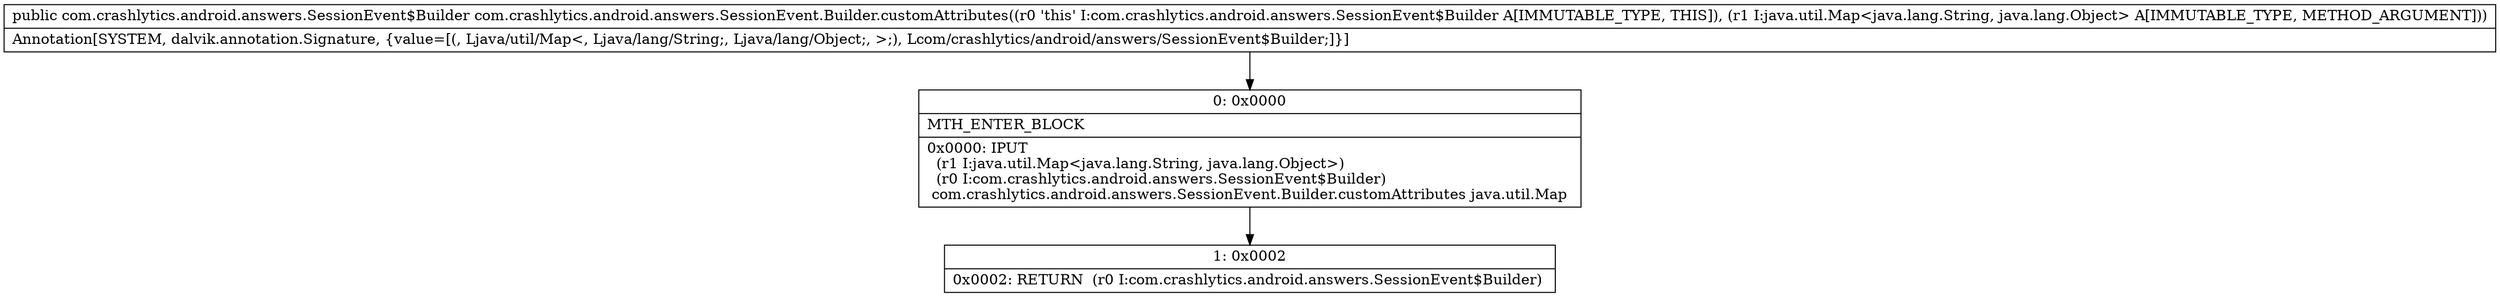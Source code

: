 digraph "CFG forcom.crashlytics.android.answers.SessionEvent.Builder.customAttributes(Ljava\/util\/Map;)Lcom\/crashlytics\/android\/answers\/SessionEvent$Builder;" {
Node_0 [shape=record,label="{0\:\ 0x0000|MTH_ENTER_BLOCK\l|0x0000: IPUT  \l  (r1 I:java.util.Map\<java.lang.String, java.lang.Object\>)\l  (r0 I:com.crashlytics.android.answers.SessionEvent$Builder)\l com.crashlytics.android.answers.SessionEvent.Builder.customAttributes java.util.Map \l}"];
Node_1 [shape=record,label="{1\:\ 0x0002|0x0002: RETURN  (r0 I:com.crashlytics.android.answers.SessionEvent$Builder) \l}"];
MethodNode[shape=record,label="{public com.crashlytics.android.answers.SessionEvent$Builder com.crashlytics.android.answers.SessionEvent.Builder.customAttributes((r0 'this' I:com.crashlytics.android.answers.SessionEvent$Builder A[IMMUTABLE_TYPE, THIS]), (r1 I:java.util.Map\<java.lang.String, java.lang.Object\> A[IMMUTABLE_TYPE, METHOD_ARGUMENT]))  | Annotation[SYSTEM, dalvik.annotation.Signature, \{value=[(, Ljava\/util\/Map\<, Ljava\/lang\/String;, Ljava\/lang\/Object;, \>;), Lcom\/crashlytics\/android\/answers\/SessionEvent$Builder;]\}]\l}"];
MethodNode -> Node_0;
Node_0 -> Node_1;
}

